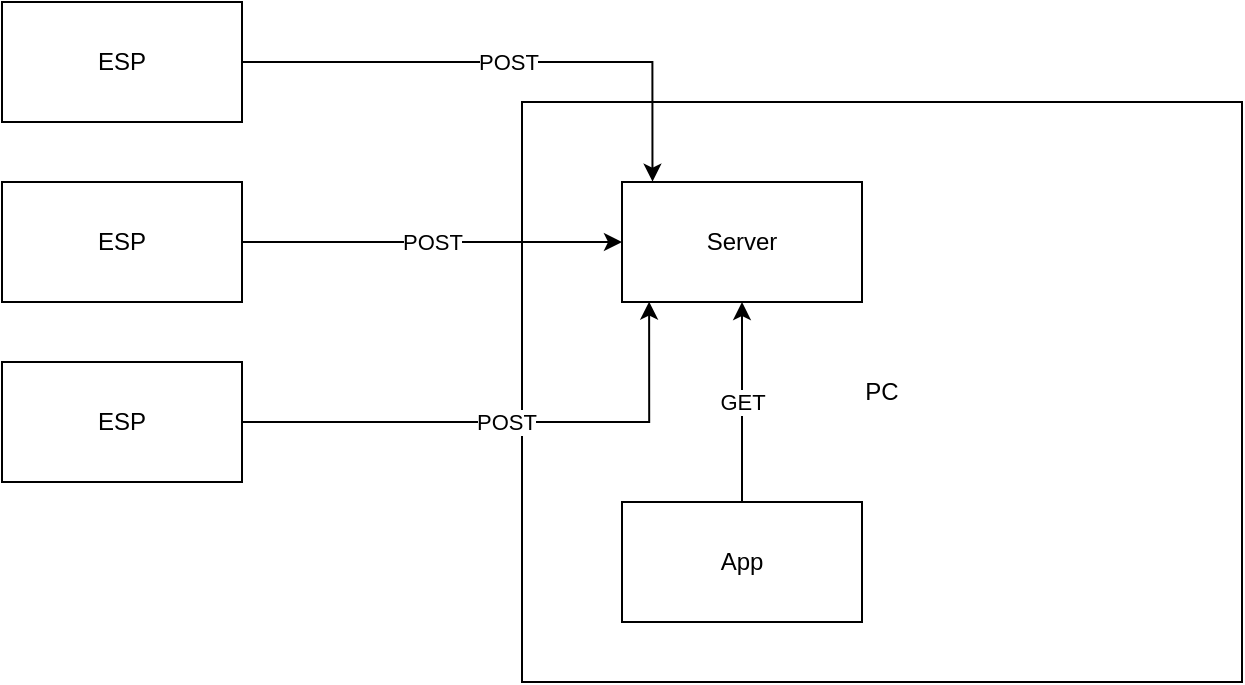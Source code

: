 <mxfile version="20.8.20" type="github" pages="7">
  <diagram name="Flow" id="JGWFm--xhnfJ3izavDUy">
    <mxGraphModel dx="1050" dy="581" grid="1" gridSize="10" guides="1" tooltips="1" connect="1" arrows="1" fold="1" page="1" pageScale="1" pageWidth="4681" pageHeight="3300" math="0" shadow="0">
      <root>
        <mxCell id="0" />
        <mxCell id="1" parent="0" />
        <mxCell id="QZ5ynfMlYQsXyKUYGWSf-6" value="PC" style="rounded=0;whiteSpace=wrap;html=1;" parent="1" vertex="1">
          <mxGeometry x="400" y="90" width="360" height="290" as="geometry" />
        </mxCell>
        <mxCell id="QZ5ynfMlYQsXyKUYGWSf-4" value="POST" style="edgeStyle=orthogonalEdgeStyle;rounded=0;orthogonalLoop=1;jettySize=auto;html=1;entryX=0;entryY=0.5;entryDx=0;entryDy=0;" parent="1" source="QZ5ynfMlYQsXyKUYGWSf-1" target="QZ5ynfMlYQsXyKUYGWSf-2" edge="1">
          <mxGeometry relative="1" as="geometry" />
        </mxCell>
        <mxCell id="QZ5ynfMlYQsXyKUYGWSf-1" value="ESP" style="rounded=0;whiteSpace=wrap;html=1;" parent="1" vertex="1">
          <mxGeometry x="140" y="130" width="120" height="60" as="geometry" />
        </mxCell>
        <mxCell id="QZ5ynfMlYQsXyKUYGWSf-2" value="Server" style="rounded=0;whiteSpace=wrap;html=1;" parent="1" vertex="1">
          <mxGeometry x="450" y="130" width="120" height="60" as="geometry" />
        </mxCell>
        <mxCell id="QZ5ynfMlYQsXyKUYGWSf-5" value="GET" style="edgeStyle=orthogonalEdgeStyle;rounded=0;orthogonalLoop=1;jettySize=auto;html=1;entryX=0.5;entryY=1;entryDx=0;entryDy=0;" parent="1" source="QZ5ynfMlYQsXyKUYGWSf-3" target="QZ5ynfMlYQsXyKUYGWSf-2" edge="1">
          <mxGeometry relative="1" as="geometry">
            <mxPoint as="offset" />
          </mxGeometry>
        </mxCell>
        <mxCell id="QZ5ynfMlYQsXyKUYGWSf-3" value="App" style="rounded=0;whiteSpace=wrap;html=1;" parent="1" vertex="1">
          <mxGeometry x="450" y="290" width="120" height="60" as="geometry" />
        </mxCell>
        <mxCell id="QZ5ynfMlYQsXyKUYGWSf-12" value="POST" style="edgeStyle=orthogonalEdgeStyle;rounded=0;orthogonalLoop=1;jettySize=auto;html=1;entryX=0.127;entryY=-0.003;entryDx=0;entryDy=0;entryPerimeter=0;" parent="1" source="QZ5ynfMlYQsXyKUYGWSf-10" target="QZ5ynfMlYQsXyKUYGWSf-2" edge="1">
          <mxGeometry relative="1" as="geometry" />
        </mxCell>
        <mxCell id="QZ5ynfMlYQsXyKUYGWSf-10" value="ESP" style="rounded=0;whiteSpace=wrap;html=1;" parent="1" vertex="1">
          <mxGeometry x="140" y="40" width="120" height="60" as="geometry" />
        </mxCell>
        <mxCell id="QZ5ynfMlYQsXyKUYGWSf-13" value="POST" style="edgeStyle=orthogonalEdgeStyle;rounded=0;orthogonalLoop=1;jettySize=auto;html=1;exitX=1;exitY=0.5;exitDx=0;exitDy=0;entryX=0.113;entryY=0.997;entryDx=0;entryDy=0;entryPerimeter=0;" parent="1" source="QZ5ynfMlYQsXyKUYGWSf-11" target="QZ5ynfMlYQsXyKUYGWSf-2" edge="1">
          <mxGeometry relative="1" as="geometry" />
        </mxCell>
        <mxCell id="QZ5ynfMlYQsXyKUYGWSf-11" value="ESP" style="rounded=0;whiteSpace=wrap;html=1;" parent="1" vertex="1">
          <mxGeometry x="140" y="220" width="120" height="60" as="geometry" />
        </mxCell>
      </root>
    </mxGraphModel>
  </diagram>
  <diagram id="cjQtR5YNCO2JBYOJCpv0" name="Schematic">
    <mxGraphModel dx="1050" dy="581" grid="1" gridSize="10" guides="1" tooltips="1" connect="1" arrows="1" fold="1" page="1" pageScale="1" pageWidth="4681" pageHeight="3300" math="0" shadow="0">
      <root>
        <mxCell id="0" />
        <mxCell id="1" parent="0" />
        <mxCell id="WanAeCOxv8JQRtzftkt9-1" style="edgeStyle=orthogonalEdgeStyle;rounded=0;orthogonalLoop=1;jettySize=auto;html=1;entryX=0.5;entryY=1;entryDx=0;entryDy=0;" parent="1" source="WanAeCOxv8JQRtzftkt9-5" target="WanAeCOxv8JQRtzftkt9-6" edge="1">
          <mxGeometry relative="1" as="geometry">
            <Array as="points">
              <mxPoint x="315" y="540" />
              <mxPoint x="315" y="540" />
            </Array>
          </mxGeometry>
        </mxCell>
        <mxCell id="WanAeCOxv8JQRtzftkt9-2" style="edgeStyle=orthogonalEdgeStyle;rounded=0;orthogonalLoop=1;jettySize=auto;html=1;entryX=0.5;entryY=1;entryDx=0;entryDy=0;" parent="1" source="WanAeCOxv8JQRtzftkt9-5" target="WanAeCOxv8JQRtzftkt9-8" edge="1">
          <mxGeometry relative="1" as="geometry" />
        </mxCell>
        <mxCell id="WanAeCOxv8JQRtzftkt9-3" style="edgeStyle=orthogonalEdgeStyle;rounded=0;orthogonalLoop=1;jettySize=auto;html=1;entryX=0.5;entryY=1;entryDx=0;entryDy=0;" parent="1" source="WanAeCOxv8JQRtzftkt9-5" target="WanAeCOxv8JQRtzftkt9-7" edge="1">
          <mxGeometry relative="1" as="geometry">
            <Array as="points">
              <mxPoint x="430" y="550" />
              <mxPoint x="430" y="550" />
            </Array>
          </mxGeometry>
        </mxCell>
        <mxCell id="WanAeCOxv8JQRtzftkt9-4" style="edgeStyle=orthogonalEdgeStyle;rounded=0;orthogonalLoop=1;jettySize=auto;html=1;entryX=0;entryY=0.5;entryDx=0;entryDy=0;" parent="1" source="WanAeCOxv8JQRtzftkt9-5" target="WanAeCOxv8JQRtzftkt9-9" edge="1">
          <mxGeometry relative="1" as="geometry">
            <Array as="points">
              <mxPoint x="480" y="595" />
              <mxPoint x="480" y="595" />
            </Array>
          </mxGeometry>
        </mxCell>
        <mxCell id="WanAeCOxv8JQRtzftkt9-5" value="ESP" style="rounded=0;whiteSpace=wrap;html=1;" parent="1" vertex="1">
          <mxGeometry x="270" y="550" width="200" height="110" as="geometry" />
        </mxCell>
        <mxCell id="WanAeCOxv8JQRtzftkt9-6" value="3" style="ellipse;whiteSpace=wrap;html=1;aspect=fixed;" parent="1" vertex="1">
          <mxGeometry x="300" y="450" width="30" height="30" as="geometry" />
        </mxCell>
        <mxCell id="WanAeCOxv8JQRtzftkt9-7" value="1" style="ellipse;whiteSpace=wrap;html=1;aspect=fixed;" parent="1" vertex="1">
          <mxGeometry x="410" y="450" width="30" height="30" as="geometry" />
        </mxCell>
        <mxCell id="WanAeCOxv8JQRtzftkt9-8" value="2" style="ellipse;whiteSpace=wrap;html=1;aspect=fixed;" parent="1" vertex="1">
          <mxGeometry x="355" y="450" width="30" height="30" as="geometry" />
        </mxCell>
        <mxCell id="WanAeCOxv8JQRtzftkt9-9" value="ON" style="ellipse;whiteSpace=wrap;html=1;aspect=fixed;" parent="1" vertex="1">
          <mxGeometry x="540" y="577.5" width="35" height="35" as="geometry" />
        </mxCell>
        <mxCell id="WanAeCOxv8JQRtzftkt9-10" style="edgeStyle=orthogonalEdgeStyle;rounded=0;orthogonalLoop=1;jettySize=auto;html=1;entryX=0.5;entryY=1;entryDx=0;entryDy=0;" parent="1" source="WanAeCOxv8JQRtzftkt9-11" target="WanAeCOxv8JQRtzftkt9-5" edge="1">
          <mxGeometry relative="1" as="geometry" />
        </mxCell>
        <mxCell id="WanAeCOxv8JQRtzftkt9-11" value="Button" style="shape=cylinder3;whiteSpace=wrap;html=1;boundedLbl=1;backgroundOutline=1;size=15;" parent="1" vertex="1">
          <mxGeometry x="355" y="710" width="35" height="40" as="geometry" />
        </mxCell>
      </root>
    </mxGraphModel>
  </diagram>
  <diagram id="k0cFrdaMco8TxiB8p4Js" name="ESP">
    <mxGraphModel dx="1050" dy="581" grid="1" gridSize="10" guides="1" tooltips="1" connect="1" arrows="1" fold="1" page="1" pageScale="1" pageWidth="4681" pageHeight="3300" math="0" shadow="0">
      <root>
        <mxCell id="0" />
        <mxCell id="1" parent="0" />
        <mxCell id="E8PxyVlrsA50kFqL9sC_-5" style="edgeStyle=orthogonalEdgeStyle;rounded=0;orthogonalLoop=1;jettySize=auto;html=1;entryX=0.5;entryY=0;entryDx=0;entryDy=0;" parent="1" source="E8PxyVlrsA50kFqL9sC_-2" target="E8PxyVlrsA50kFqL9sC_-3" edge="1">
          <mxGeometry relative="1" as="geometry" />
        </mxCell>
        <mxCell id="E8PxyVlrsA50kFqL9sC_-2" value="Start" style="rounded=0;whiteSpace=wrap;html=1;" parent="1" vertex="1">
          <mxGeometry x="420" y="60" width="120" height="60" as="geometry" />
        </mxCell>
        <mxCell id="E8PxyVlrsA50kFqL9sC_-7" style="edgeStyle=orthogonalEdgeStyle;rounded=0;orthogonalLoop=1;jettySize=auto;html=1;entryX=0.5;entryY=0;entryDx=0;entryDy=0;" parent="1" source="E8PxyVlrsA50kFqL9sC_-3" target="E8PxyVlrsA50kFqL9sC_-6" edge="1">
          <mxGeometry relative="1" as="geometry" />
        </mxCell>
        <mxCell id="E8PxyVlrsA50kFqL9sC_-3" value="Sleep mode button" style="rounded=0;whiteSpace=wrap;html=1;" parent="1" vertex="1">
          <mxGeometry x="420" y="240" width="120" height="60" as="geometry" />
        </mxCell>
        <mxCell id="E8PxyVlrsA50kFqL9sC_-22" style="edgeStyle=orthogonalEdgeStyle;rounded=0;orthogonalLoop=1;jettySize=auto;html=1;exitX=1;exitY=0.5;exitDx=0;exitDy=0;entryX=0;entryY=0.5;entryDx=0;entryDy=0;" parent="1" source="E8PxyVlrsA50kFqL9sC_-4" target="E8PxyVlrsA50kFqL9sC_-13" edge="1">
          <mxGeometry relative="1" as="geometry" />
        </mxCell>
        <mxCell id="E8PxyVlrsA50kFqL9sC_-4" value="Sleep mode timer" style="rounded=0;whiteSpace=wrap;html=1;" parent="1" vertex="1">
          <mxGeometry x="760" y="410" width="120" height="60" as="geometry" />
        </mxCell>
        <mxCell id="E8PxyVlrsA50kFqL9sC_-9" style="edgeStyle=orthogonalEdgeStyle;rounded=0;orthogonalLoop=1;jettySize=auto;html=1;entryX=0.5;entryY=0;entryDx=0;entryDy=0;" parent="1" source="E8PxyVlrsA50kFqL9sC_-6" target="E8PxyVlrsA50kFqL9sC_-8" edge="1">
          <mxGeometry relative="1" as="geometry" />
        </mxCell>
        <mxCell id="E8PxyVlrsA50kFqL9sC_-6" value="Sleep and wait enter" style="ellipse;whiteSpace=wrap;html=1;" parent="1" vertex="1">
          <mxGeometry x="440" y="330" width="80" height="50" as="geometry" />
        </mxCell>
        <mxCell id="E8PxyVlrsA50kFqL9sC_-11" style="edgeStyle=orthogonalEdgeStyle;rounded=0;orthogonalLoop=1;jettySize=auto;html=1;entryX=0;entryY=0.5;entryDx=0;entryDy=0;" parent="1" source="E8PxyVlrsA50kFqL9sC_-8" target="E8PxyVlrsA50kFqL9sC_-10" edge="1">
          <mxGeometry relative="1" as="geometry" />
        </mxCell>
        <mxCell id="E8PxyVlrsA50kFqL9sC_-15" style="edgeStyle=orthogonalEdgeStyle;rounded=0;orthogonalLoop=1;jettySize=auto;html=1;" parent="1" source="E8PxyVlrsA50kFqL9sC_-8" target="E8PxyVlrsA50kFqL9sC_-10" edge="1">
          <mxGeometry relative="1" as="geometry" />
        </mxCell>
        <mxCell id="E8PxyVlrsA50kFqL9sC_-8" value="Enter button" style="rounded=0;whiteSpace=wrap;html=1;" parent="1" vertex="1">
          <mxGeometry x="420" y="410" width="120" height="60" as="geometry" />
        </mxCell>
        <mxCell id="E8PxyVlrsA50kFqL9sC_-21" style="edgeStyle=orthogonalEdgeStyle;rounded=0;orthogonalLoop=1;jettySize=auto;html=1;entryX=0;entryY=0.5;entryDx=0;entryDy=0;" parent="1" source="E8PxyVlrsA50kFqL9sC_-10" target="E8PxyVlrsA50kFqL9sC_-4" edge="1">
          <mxGeometry relative="1" as="geometry" />
        </mxCell>
        <mxCell id="E8PxyVlrsA50kFqL9sC_-10" value="Wake up" style="rounded=0;whiteSpace=wrap;html=1;" parent="1" vertex="1">
          <mxGeometry x="590" y="410" width="120" height="60" as="geometry" />
        </mxCell>
        <mxCell id="E8PxyVlrsA50kFqL9sC_-24" value="" style="edgeStyle=orthogonalEdgeStyle;rounded=0;orthogonalLoop=1;jettySize=auto;html=1;" parent="1" source="E8PxyVlrsA50kFqL9sC_-13" target="E8PxyVlrsA50kFqL9sC_-14" edge="1">
          <mxGeometry relative="1" as="geometry" />
        </mxCell>
        <mxCell id="E8PxyVlrsA50kFqL9sC_-13" value="Sleep and wait 14s" style="ellipse;whiteSpace=wrap;html=1;" parent="1" vertex="1">
          <mxGeometry x="980" y="415" width="80" height="50" as="geometry" />
        </mxCell>
        <mxCell id="E8PxyVlrsA50kFqL9sC_-30" value="" style="edgeStyle=orthogonalEdgeStyle;rounded=0;orthogonalLoop=1;jettySize=auto;html=1;" parent="1" source="E8PxyVlrsA50kFqL9sC_-14" target="E8PxyVlrsA50kFqL9sC_-29" edge="1">
          <mxGeometry relative="1" as="geometry" />
        </mxCell>
        <mxCell id="E8PxyVlrsA50kFqL9sC_-14" value="Wake up" style="rounded=0;whiteSpace=wrap;html=1;" parent="1" vertex="1">
          <mxGeometry x="960" y="320" width="120" height="60" as="geometry" />
        </mxCell>
        <mxCell id="E8PxyVlrsA50kFqL9sC_-33" value="" style="edgeStyle=orthogonalEdgeStyle;rounded=0;orthogonalLoop=1;jettySize=auto;html=1;" parent="1" source="E8PxyVlrsA50kFqL9sC_-26" target="E8PxyVlrsA50kFqL9sC_-32" edge="1">
          <mxGeometry relative="1" as="geometry" />
        </mxCell>
        <mxCell id="E8PxyVlrsA50kFqL9sC_-26" value="Smartconfig" style="rounded=0;whiteSpace=wrap;html=1;" parent="1" vertex="1">
          <mxGeometry x="960" y="60" width="120" height="60" as="geometry" />
        </mxCell>
        <mxCell id="E8PxyVlrsA50kFqL9sC_-31" value="Need" style="edgeStyle=orthogonalEdgeStyle;rounded=0;orthogonalLoop=1;jettySize=auto;html=1;" parent="1" source="E8PxyVlrsA50kFqL9sC_-29" target="E8PxyVlrsA50kFqL9sC_-26" edge="1">
          <mxGeometry relative="1" as="geometry" />
        </mxCell>
        <mxCell id="E8PxyVlrsA50kFqL9sC_-34" value="Not need" style="edgeStyle=orthogonalEdgeStyle;rounded=0;orthogonalLoop=1;jettySize=auto;html=1;" parent="1" source="E8PxyVlrsA50kFqL9sC_-29" edge="1">
          <mxGeometry relative="1" as="geometry">
            <mxPoint x="930" y="90" as="targetPoint" />
          </mxGeometry>
        </mxCell>
        <mxCell id="E8PxyVlrsA50kFqL9sC_-29" value="Check need&lt;br&gt;smart config" style="rhombus;whiteSpace=wrap;html=1;" parent="1" vertex="1">
          <mxGeometry x="960" y="190" width="120" height="80" as="geometry" />
        </mxCell>
        <mxCell id="E8PxyVlrsA50kFqL9sC_-36" value="" style="edgeStyle=orthogonalEdgeStyle;rounded=0;orthogonalLoop=1;jettySize=auto;html=1;" parent="1" source="E8PxyVlrsA50kFqL9sC_-32" target="E8PxyVlrsA50kFqL9sC_-35" edge="1">
          <mxGeometry relative="1" as="geometry" />
        </mxCell>
        <mxCell id="E8PxyVlrsA50kFqL9sC_-32" value="Measure" style="rounded=0;whiteSpace=wrap;html=1;" parent="1" vertex="1">
          <mxGeometry x="760" y="60" width="120" height="60" as="geometry" />
        </mxCell>
        <mxCell id="E8PxyVlrsA50kFqL9sC_-38" value="" style="edgeStyle=orthogonalEdgeStyle;rounded=0;orthogonalLoop=1;jettySize=auto;html=1;" parent="1" source="E8PxyVlrsA50kFqL9sC_-35" target="E8PxyVlrsA50kFqL9sC_-37" edge="1">
          <mxGeometry relative="1" as="geometry" />
        </mxCell>
        <mxCell id="E8PxyVlrsA50kFqL9sC_-35" value="POST measure to server" style="rounded=0;whiteSpace=wrap;html=1;" parent="1" vertex="1">
          <mxGeometry x="760" y="195" width="120" height="60" as="geometry" />
        </mxCell>
        <mxCell id="E8PxyVlrsA50kFqL9sC_-40" value="" style="edgeStyle=orthogonalEdgeStyle;rounded=0;orthogonalLoop=1;jettySize=auto;html=1;" parent="1" source="E8PxyVlrsA50kFqL9sC_-37" target="E8PxyVlrsA50kFqL9sC_-39" edge="1">
          <mxGeometry relative="1" as="geometry" />
        </mxCell>
        <mxCell id="E8PxyVlrsA50kFqL9sC_-37" value="UPDATE setpoint and check" style="rounded=0;whiteSpace=wrap;html=1;" parent="1" vertex="1">
          <mxGeometry x="760" y="320" width="120" height="60" as="geometry" />
        </mxCell>
        <mxCell id="FXut7fJmau5N69epo5gq-1" style="edgeStyle=orthogonalEdgeStyle;rounded=0;orthogonalLoop=1;jettySize=auto;html=1;entryX=1;entryY=0.5;entryDx=0;entryDy=0;" parent="1" source="E8PxyVlrsA50kFqL9sC_-39" target="E8PxyVlrsA50kFqL9sC_-3" edge="1">
          <mxGeometry relative="1" as="geometry">
            <Array as="points">
              <mxPoint x="640" y="270" />
            </Array>
          </mxGeometry>
        </mxCell>
        <mxCell id="E8PxyVlrsA50kFqL9sC_-39" value="Alarm, led" style="rounded=0;whiteSpace=wrap;html=1;" parent="1" vertex="1">
          <mxGeometry x="590" y="320" width="120" height="60" as="geometry" />
        </mxCell>
      </root>
    </mxGraphModel>
  </diagram>
  <diagram id="Sp3SKM4nvRcKV-FGY2xr" name="Server">
    <mxGraphModel dx="1050" dy="581" grid="1" gridSize="10" guides="1" tooltips="1" connect="1" arrows="1" fold="1" page="1" pageScale="1" pageWidth="4681" pageHeight="3300" math="0" shadow="0">
      <root>
        <mxCell id="0" />
        <mxCell id="1" parent="0" />
        <mxCell id="kVqAlKhhN5eJiLKBb5Fw-6" style="edgeStyle=orthogonalEdgeStyle;rounded=0;orthogonalLoop=1;jettySize=auto;html=1;exitX=1;exitY=0.5;exitDx=0;exitDy=0;entryX=0.5;entryY=0;entryDx=0;entryDy=0;" parent="1" target="kVqAlKhhN5eJiLKBb5Fw-3" edge="1">
          <mxGeometry relative="1" as="geometry">
            <mxPoint x="610" y="150" as="sourcePoint" />
          </mxGeometry>
        </mxCell>
        <mxCell id="cUFqzIvpJTK2mYLPF9I6-11" style="edgeStyle=orthogonalEdgeStyle;rounded=0;orthogonalLoop=1;jettySize=auto;html=1;entryX=0.5;entryY=0;entryDx=0;entryDy=0;strokeColor=#000000;strokeWidth=1;fontSize=21;fontColor=#000000;" parent="1" source="kVqAlKhhN5eJiLKBb5Fw-2" target="kVqAlKhhN5eJiLKBb5Fw-52" edge="1">
          <mxGeometry relative="1" as="geometry" />
        </mxCell>
        <mxCell id="kVqAlKhhN5eJiLKBb5Fw-2" value="nút bấm&amp;nbsp;" style="rounded=0;whiteSpace=wrap;html=1;" parent="1" vertex="1">
          <mxGeometry x="330" y="230" width="150" height="60" as="geometry" />
        </mxCell>
        <mxCell id="cUFqzIvpJTK2mYLPF9I6-14" value="" style="edgeStyle=orthogonalEdgeStyle;rounded=0;orthogonalLoop=1;jettySize=auto;html=1;strokeColor=#000000;strokeWidth=1;fontSize=21;fontColor=#000000;" parent="1" source="kVqAlKhhN5eJiLKBb5Fw-3" target="cUFqzIvpJTK2mYLPF9I6-13" edge="1">
          <mxGeometry relative="1" as="geometry" />
        </mxCell>
        <mxCell id="kVqAlKhhN5eJiLKBb5Fw-3" value="gửi yêu cầu config" style="rounded=0;whiteSpace=wrap;html=1;" parent="1" vertex="1">
          <mxGeometry x="660" y="240" width="150" height="60" as="geometry" />
        </mxCell>
        <mxCell id="kVqAlKhhN5eJiLKBb5Fw-22" value="End" style="ellipse;whiteSpace=wrap;html=1;" parent="1" vertex="1">
          <mxGeometry x="370" y="680" width="70" height="40" as="geometry" />
        </mxCell>
        <mxCell id="cUFqzIvpJTK2mYLPF9I6-21" value="" style="edgeStyle=orthogonalEdgeStyle;rounded=0;orthogonalLoop=1;jettySize=auto;html=1;strokeColor=#000000;strokeWidth=1;fontSize=21;fontColor=#000000;" parent="1" source="kVqAlKhhN5eJiLKBb5Fw-52" target="cUFqzIvpJTK2mYLPF9I6-18" edge="1">
          <mxGeometry relative="1" as="geometry" />
        </mxCell>
        <mxCell id="kVqAlKhhN5eJiLKBb5Fw-52" value="lấy giá trị cảm biến, nhiệt độ cảm biến ổn định trong 14s (MCU đang ngủ)" style="rounded=0;whiteSpace=wrap;html=1;" parent="1" vertex="1">
          <mxGeometry x="330" y="330" width="150" height="60" as="geometry" />
        </mxCell>
        <mxCell id="cUFqzIvpJTK2mYLPF9I6-9" value="" style="edgeStyle=orthogonalEdgeStyle;rounded=0;orthogonalLoop=1;jettySize=auto;html=1;strokeColor=#000000;strokeWidth=1;fontSize=21;fontColor=#000000;" parent="1" source="kVqAlKhhN5eJiLKBb5Fw-57" target="cUFqzIvpJTK2mYLPF9I6-8" edge="1">
          <mxGeometry relative="1" as="geometry" />
        </mxCell>
        <mxCell id="kVqAlKhhN5eJiLKBb5Fw-57" value="lưu dữ liệu lên server, báo ngưỡng&amp;nbsp;" style="rounded=0;whiteSpace=wrap;html=1;" parent="1" vertex="1">
          <mxGeometry x="330" y="500" width="150" height="50" as="geometry" />
        </mxCell>
        <mxCell id="cUFqzIvpJTK2mYLPF9I6-1" value="bắt đầu&amp;nbsp;" style="ellipse;whiteSpace=wrap;html=1;fontSize=21;fontColor=#000000;" parent="1" vertex="1">
          <mxGeometry x="490" y="110" width="120" height="80" as="geometry" />
        </mxCell>
        <mxCell id="cUFqzIvpJTK2mYLPF9I6-3" style="edgeStyle=orthogonalEdgeStyle;rounded=0;orthogonalLoop=1;jettySize=auto;html=1;exitX=0;exitY=0.5;exitDx=0;exitDy=0;entryX=0.5;entryY=0;entryDx=0;entryDy=0;" parent="1" source="cUFqzIvpJTK2mYLPF9I6-1" target="kVqAlKhhN5eJiLKBb5Fw-2" edge="1">
          <mxGeometry relative="1" as="geometry">
            <mxPoint x="320" y="120" as="sourcePoint" />
            <mxPoint x="445" y="220" as="targetPoint" />
            <Array as="points">
              <mxPoint x="405" y="150" />
            </Array>
          </mxGeometry>
        </mxCell>
        <mxCell id="cUFqzIvpJTK2mYLPF9I6-12" value="" style="edgeStyle=orthogonalEdgeStyle;rounded=0;orthogonalLoop=1;jettySize=auto;html=1;strokeColor=#000000;strokeWidth=1;fontSize=21;fontColor=#000000;" parent="1" source="cUFqzIvpJTK2mYLPF9I6-8" target="kVqAlKhhN5eJiLKBb5Fw-22" edge="1">
          <mxGeometry relative="1" as="geometry" />
        </mxCell>
        <mxCell id="cUFqzIvpJTK2mYLPF9I6-8" value="giám sát giá trị nhiệt độ bằng thingspeak&amp;nbsp;" style="rounded=0;whiteSpace=wrap;html=1;" parent="1" vertex="1">
          <mxGeometry x="345" y="590" width="120" height="60" as="geometry" />
        </mxCell>
        <mxCell id="cUFqzIvpJTK2mYLPF9I6-13" value="xác nhận địa chỉ IP server&amp;nbsp;" style="whiteSpace=wrap;html=1;rounded=0;" parent="1" vertex="1">
          <mxGeometry x="660" y="320" width="150" height="60" as="geometry" />
        </mxCell>
        <mxCell id="cUFqzIvpJTK2mYLPF9I6-19" value="" style="edgeStyle=orthogonalEdgeStyle;rounded=0;orthogonalLoop=1;jettySize=auto;html=1;strokeColor=#000000;strokeWidth=1;fontSize=21;fontColor=#000000;" parent="1" source="cUFqzIvpJTK2mYLPF9I6-18" target="kVqAlKhhN5eJiLKBb5Fw-57" edge="1">
          <mxGeometry relative="1" as="geometry" />
        </mxCell>
        <mxCell id="cUFqzIvpJTK2mYLPF9I6-18" value="sau 14s, MCU active, gửi dữ liệu, báo ngưỡng" style="rounded=0;whiteSpace=wrap;html=1;" parent="1" vertex="1">
          <mxGeometry x="330" y="410" width="150" height="60" as="geometry" />
        </mxCell>
      </root>
    </mxGraphModel>
  </diagram>
  <diagram id="gz0ATo-BQE6JOpmiFWDp" name="Page-5">
    <mxGraphModel dx="1050" dy="581" grid="1" gridSize="10" guides="1" tooltips="1" connect="1" arrows="1" fold="1" page="1" pageScale="1" pageWidth="3300" pageHeight="4681" math="0" shadow="0">
      <root>
        <mxCell id="0" />
        <mxCell id="1" parent="0" />
        <mxCell id="fh64cuo8HLMkIdc7Rt8i-1" value="" style="points=[];aspect=fixed;html=1;align=center;shadow=0;dashed=0;image;image=img/lib/allied_telesis/computer_and_terminals/Personal_Computer_with_Server.svg;" parent="1" vertex="1">
          <mxGeometry x="490" y="426.3" width="142.4" height="142.4" as="geometry" />
        </mxCell>
        <mxCell id="fh64cuo8HLMkIdc7Rt8i-3" value="" style="image;html=1;image=img/lib/clip_art/networking/Wireless_Router_128x128.png" parent="1" vertex="1">
          <mxGeometry x="470" y="170" width="80" height="80" as="geometry" />
        </mxCell>
        <mxCell id="fh64cuo8HLMkIdc7Rt8i-8" value="" style="endArrow=classic;startArrow=classic;html=1;rounded=0;exitX=1.007;exitY=0.15;exitDx=0;exitDy=0;exitPerimeter=0;entryX=0;entryY=0.75;entryDx=0;entryDy=0;strokeWidth=3;dashed=1;strokeColor=#82b366;fillColor=#d5e8d4;" parent="1" source="fh64cuo8HLMkIdc7Rt8i-7" target="fh64cuo8HLMkIdc7Rt8i-3" edge="1">
          <mxGeometry width="50" height="50" relative="1" as="geometry">
            <mxPoint x="370" y="290" as="sourcePoint" />
            <mxPoint x="420" y="240" as="targetPoint" />
          </mxGeometry>
        </mxCell>
        <mxCell id="fh64cuo8HLMkIdc7Rt8i-26" value="Wi-Fi" style="edgeLabel;html=1;align=center;verticalAlign=middle;resizable=0;points=[];fontSize=22;fontColor=#97D077;" parent="fh64cuo8HLMkIdc7Rt8i-8" vertex="1" connectable="0">
          <mxGeometry x="-0.161" y="-6" relative="1" as="geometry">
            <mxPoint x="-1" as="offset" />
          </mxGeometry>
        </mxCell>
        <mxCell id="fh64cuo8HLMkIdc7Rt8i-17" value="" style="endArrow=classic;startArrow=classic;html=1;rounded=0;exitX=1;exitY=0.25;exitDx=0;exitDy=0;entryX=0.25;entryY=1;entryDx=0;entryDy=0;strokeWidth=3;dashed=1;strokeColor=#82b366;fillColor=#d5e8d4;" parent="1" source="fh64cuo8HLMkIdc7Rt8i-14" target="fh64cuo8HLMkIdc7Rt8i-3" edge="1">
          <mxGeometry width="50" height="50" relative="1" as="geometry">
            <mxPoint x="290" y="372" as="sourcePoint" />
            <mxPoint x="520" y="303" as="targetPoint" />
          </mxGeometry>
        </mxCell>
        <mxCell id="fh64cuo8HLMkIdc7Rt8i-27" value="Wi-Fi" style="edgeLabel;html=1;align=center;verticalAlign=middle;resizable=0;points=[];fontSize=22;fontColor=#97D077;" parent="fh64cuo8HLMkIdc7Rt8i-17" vertex="1" connectable="0">
          <mxGeometry x="-0.123" relative="1" as="geometry">
            <mxPoint as="offset" />
          </mxGeometry>
        </mxCell>
        <mxCell id="fh64cuo8HLMkIdc7Rt8i-18" value="" style="endArrow=classic;startArrow=classic;html=1;rounded=0;entryX=0.5;entryY=1;entryDx=0;entryDy=0;strokeWidth=3;dashed=1;strokeColor=#82b366;fillColor=#d5e8d4;" parent="1" source="fh64cuo8HLMkIdc7Rt8i-1" target="fh64cuo8HLMkIdc7Rt8i-3" edge="1">
          <mxGeometry width="50" height="50" relative="1" as="geometry">
            <mxPoint x="310" y="568.7" as="sourcePoint" />
            <mxPoint x="470" y="353.7" as="targetPoint" />
          </mxGeometry>
        </mxCell>
        <mxCell id="fh64cuo8HLMkIdc7Rt8i-28" value="Wi-Fi" style="edgeLabel;html=1;align=center;verticalAlign=middle;resizable=0;points=[];fontSize=22;fontColor=#97D077;" parent="fh64cuo8HLMkIdc7Rt8i-18" vertex="1" connectable="0">
          <mxGeometry x="-0.257" y="-2" relative="1" as="geometry">
            <mxPoint as="offset" />
          </mxGeometry>
        </mxCell>
        <mxCell id="fh64cuo8HLMkIdc7Rt8i-22" value="" style="endArrow=classic;startArrow=classic;html=1;rounded=0;exitX=0;exitY=0.25;exitDx=0;exitDy=0;strokeWidth=3;dashed=1;strokeColor=#82b366;fillColor=#d5e8d4;entryX=0.75;entryY=1;entryDx=0;entryDy=0;" parent="1" source="fh64cuo8HLMkIdc7Rt8i-23" target="fh64cuo8HLMkIdc7Rt8i-3" edge="1">
          <mxGeometry width="50" height="50" relative="1" as="geometry">
            <mxPoint x="-10" y="30" as="sourcePoint" />
            <mxPoint x="90" y="-30" as="targetPoint" />
          </mxGeometry>
        </mxCell>
        <mxCell id="fh64cuo8HLMkIdc7Rt8i-29" value="Wi-Fi" style="edgeLabel;html=1;align=center;verticalAlign=middle;resizable=0;points=[];fontSize=22;fontColor=#97D077;" parent="fh64cuo8HLMkIdc7Rt8i-22" vertex="1" connectable="0">
          <mxGeometry x="0.181" y="4" relative="1" as="geometry">
            <mxPoint as="offset" />
          </mxGeometry>
        </mxCell>
        <mxCell id="fh64cuo8HLMkIdc7Rt8i-35" value="" style="endArrow=classic;startArrow=classic;html=1;rounded=0;exitX=0;exitY=0.5;exitDx=0;exitDy=0;strokeWidth=3;dashed=1;strokeColor=#82b366;fillColor=#d5e8d4;entryX=1;entryY=0.75;entryDx=0;entryDy=0;" parent="1" source="fh64cuo8HLMkIdc7Rt8i-33" target="fh64cuo8HLMkIdc7Rt8i-3" edge="1">
          <mxGeometry width="50" height="50" relative="1" as="geometry">
            <mxPoint x="830" y="280" as="sourcePoint" />
            <mxPoint x="560" y="195" as="targetPoint" />
          </mxGeometry>
        </mxCell>
        <mxCell id="fh64cuo8HLMkIdc7Rt8i-36" value="Wi-Fi" style="edgeLabel;html=1;align=center;verticalAlign=middle;resizable=0;points=[];fontSize=22;fontColor=#97D077;" parent="fh64cuo8HLMkIdc7Rt8i-35" vertex="1" connectable="0">
          <mxGeometry x="0.181" y="4" relative="1" as="geometry">
            <mxPoint as="offset" />
          </mxGeometry>
        </mxCell>
        <mxCell id="fh64cuo8HLMkIdc7Rt8i-7" value="" style="shape=image;html=1;verticalAlign=top;verticalLabelPosition=bottom;labelBackgroundColor=#ffffff;imageAspect=0;aspect=fixed;image=https://cdn4.iconfinder.com/data/icons/vecico-connectivity/288/radio-128.png" parent="1" vertex="1">
          <mxGeometry x="180" y="280" width="60" height="60" as="geometry" />
        </mxCell>
        <mxCell id="fh64cuo8HLMkIdc7Rt8i-14" value="" style="shape=image;html=1;verticalAlign=top;verticalLabelPosition=bottom;labelBackgroundColor=#ffffff;imageAspect=0;aspect=fixed;image=https://cdn4.iconfinder.com/data/icons/vecico-connectivity/288/radio-128.png" parent="1" vertex="1">
          <mxGeometry x="270" y="450" width="60" height="60" as="geometry" />
        </mxCell>
        <mxCell id="fh64cuo8HLMkIdc7Rt8i-15" value="" style="verticalLabelPosition=bottom;sketch=0;html=1;fillColor=#A153A0;strokeColor=#ffffff;verticalAlign=top;align=center;points=[[0,0.5,0],[0.125,0.25,0],[0.25,0,0],[0.5,0,0],[0.75,0,0],[0.875,0.25,0],[1,0.5,0],[0.875,0.75,0],[0.75,1,0],[0.5,1,0],[0.125,0.75,0]];pointerEvents=1;shape=mxgraph.cisco_safe.compositeIcon;bgIcon=mxgraph.cisco_safe.design.blank_device;resIcon=mxgraph.cisco_safe.design.sensor;" parent="1" vertex="1">
          <mxGeometry x="275" y="500" width="50" height="45" as="geometry" />
        </mxCell>
        <mxCell id="fh64cuo8HLMkIdc7Rt8i-9" value="" style="verticalLabelPosition=bottom;sketch=0;html=1;fillColor=#A153A0;strokeColor=#ffffff;verticalAlign=top;align=center;points=[[0,0.5,0],[0.125,0.25,0],[0.25,0,0],[0.5,0,0],[0.75,0,0],[0.875,0.25,0],[1,0.5,0],[0.875,0.75,0],[0.75,1,0],[0.5,1,0],[0.125,0.75,0]];pointerEvents=1;shape=mxgraph.cisco_safe.compositeIcon;bgIcon=mxgraph.cisco_safe.design.blank_device;resIcon=mxgraph.cisco_safe.design.sensor;" parent="1" vertex="1">
          <mxGeometry x="185" y="330" width="50" height="45" as="geometry" />
        </mxCell>
        <mxCell id="fh64cuo8HLMkIdc7Rt8i-23" value="" style="shape=image;html=1;verticalAlign=top;verticalLabelPosition=bottom;labelBackgroundColor=#ffffff;imageAspect=0;aspect=fixed;image=https://cdn4.iconfinder.com/data/icons/vecico-connectivity/288/radio-128.png" parent="1" vertex="1">
          <mxGeometry x="730" y="400" width="60" height="60" as="geometry" />
        </mxCell>
        <mxCell id="fh64cuo8HLMkIdc7Rt8i-24" value="" style="verticalLabelPosition=bottom;sketch=0;html=1;fillColor=#A153A0;strokeColor=#ffffff;verticalAlign=top;align=center;points=[[0,0.5,0],[0.125,0.25,0],[0.25,0,0],[0.5,0,0],[0.75,0,0],[0.875,0.25,0],[1,0.5,0],[0.875,0.75,0],[0.75,1,0],[0.5,1,0],[0.125,0.75,0]];pointerEvents=1;shape=mxgraph.cisco_safe.compositeIcon;bgIcon=mxgraph.cisco_safe.design.blank_device;resIcon=mxgraph.cisco_safe.design.sensor;" parent="1" vertex="1">
          <mxGeometry x="735" y="450" width="50" height="45" as="geometry" />
        </mxCell>
        <mxCell id="fh64cuo8HLMkIdc7Rt8i-33" value="" style="shape=image;html=1;verticalAlign=top;verticalLabelPosition=bottom;labelBackgroundColor=#ffffff;imageAspect=0;aspect=fixed;image=https://cdn4.iconfinder.com/data/icons/vecico-connectivity/288/radio-128.png" parent="1" vertex="1">
          <mxGeometry x="810" y="305" width="60" height="60" as="geometry" />
        </mxCell>
        <mxCell id="fh64cuo8HLMkIdc7Rt8i-34" value="" style="verticalLabelPosition=bottom;sketch=0;html=1;fillColor=#A153A0;strokeColor=#ffffff;verticalAlign=top;align=center;points=[[0,0.5,0],[0.125,0.25,0],[0.25,0,0],[0.5,0,0],[0.75,0,0],[0.875,0.25,0],[1,0.5,0],[0.875,0.75,0],[0.75,1,0],[0.5,1,0],[0.125,0.75,0]];pointerEvents=1;shape=mxgraph.cisco_safe.compositeIcon;bgIcon=mxgraph.cisco_safe.design.blank_device;resIcon=mxgraph.cisco_safe.design.sensor;" parent="1" vertex="1">
          <mxGeometry x="815" y="355" width="50" height="45" as="geometry" />
        </mxCell>
        <mxCell id="2wny8hc-ap7-2RmzJTV7-1" value="&lt;font style=&quot;font-size: 16px;&quot;&gt;SENSOR NODE&amp;nbsp;&lt;/font&gt;" style="text;html=1;align=center;verticalAlign=middle;resizable=0;points=[];autosize=1;strokeColor=none;fillColor=none;fontSize=22;fontColor=#000000;" parent="1" vertex="1">
          <mxGeometry x="150" y="386.3" width="150" height="40" as="geometry" />
        </mxCell>
        <mxCell id="2wny8hc-ap7-2RmzJTV7-2" value="&lt;font style=&quot;font-size: 16px;&quot;&gt;SENSOR NODE&amp;nbsp;&lt;/font&gt;" style="text;html=1;align=center;verticalAlign=middle;resizable=0;points=[];autosize=1;strokeColor=none;fillColor=none;fontSize=22;fontColor=#000000;" parent="1" vertex="1">
          <mxGeometry x="235" y="545" width="150" height="40" as="geometry" />
        </mxCell>
        <mxCell id="2wny8hc-ap7-2RmzJTV7-3" value="&lt;font style=&quot;font-size: 16px;&quot;&gt;SENSOR NODE&amp;nbsp;&lt;/font&gt;" style="text;html=1;align=center;verticalAlign=middle;resizable=0;points=[];autosize=1;strokeColor=none;fillColor=none;fontSize=22;fontColor=#000000;" parent="1" vertex="1">
          <mxGeometry x="715" y="500" width="150" height="40" as="geometry" />
        </mxCell>
        <mxCell id="2wny8hc-ap7-2RmzJTV7-4" value="&lt;font style=&quot;font-size: 16px;&quot;&gt;SENSOR NODE&amp;nbsp;&lt;/font&gt;" style="text;html=1;align=center;verticalAlign=middle;resizable=0;points=[];autosize=1;strokeColor=none;fillColor=none;fontSize=22;fontColor=#000000;" parent="1" vertex="1">
          <mxGeometry x="830" y="400" width="150" height="40" as="geometry" />
        </mxCell>
        <mxCell id="2wny8hc-ap7-2RmzJTV7-5" value="LOCAL SERVER" style="text;html=1;align=center;verticalAlign=middle;resizable=0;points=[];autosize=1;strokeColor=none;fillColor=none;fontSize=16;fontColor=#000000;" parent="1" vertex="1">
          <mxGeometry x="490" y="570" width="150" height="30" as="geometry" />
        </mxCell>
      </root>
    </mxGraphModel>
  </diagram>
  <diagram id="fMTIFfvj2ibR51XMYN0i" name="Page-6">
    <mxGraphModel dx="1050" dy="581" grid="1" gridSize="10" guides="1" tooltips="1" connect="1" arrows="1" fold="1" page="1" pageScale="1" pageWidth="3300" pageHeight="4681" math="0" shadow="0">
      <root>
        <mxCell id="0" />
        <mxCell id="1" parent="0" />
        <mxCell id="FwfnLXmX5ZXRu-7Y34uU-9" value="&lt;font style=&quot;font-size: 21px;&quot;&gt;HTTP&lt;/font&gt;" style="rounded=0;whiteSpace=wrap;html=1;fontSize=16;fillColor=#dae8fc;strokeColor=#6c8ebf;" parent="1" vertex="1">
          <mxGeometry x="580" y="170" width="170" height="60" as="geometry" />
        </mxCell>
        <mxCell id="FwfnLXmX5ZXRu-7Y34uU-11" value="&lt;font style=&quot;font-size: 21px;&quot;&gt;TCP&lt;/font&gt;" style="rounded=0;whiteSpace=wrap;html=1;fontSize=16;fillColor=#ffe6cc;strokeColor=#d79b00;" parent="1" vertex="1">
          <mxGeometry x="580" y="230" width="170" height="60" as="geometry" />
        </mxCell>
        <mxCell id="FwfnLXmX5ZXRu-7Y34uU-12" value="&lt;font style=&quot;font-size: 21px;&quot;&gt;IP&lt;/font&gt;" style="rounded=0;whiteSpace=wrap;html=1;fontSize=16;fillColor=#fff2cc;strokeColor=#d6b656;" parent="1" vertex="1">
          <mxGeometry x="580" y="290" width="170" height="60" as="geometry" />
        </mxCell>
        <mxCell id="FwfnLXmX5ZXRu-7Y34uU-13" value="&lt;span style=&quot;font-size: 21px;&quot;&gt;Wi-Fi&lt;/span&gt;" style="rounded=0;whiteSpace=wrap;html=1;fontSize=16;fillColor=#d5e8d4;strokeColor=#82b366;" parent="1" vertex="1">
          <mxGeometry x="580" y="350" width="170" height="110" as="geometry" />
        </mxCell>
        <mxCell id="FwfnLXmX5ZXRu-7Y34uU-14" value="Application Layer" style="text;html=1;align=center;verticalAlign=middle;resizable=0;points=[];autosize=1;strokeColor=none;fillColor=none;fontSize=21;fontColor=#000000;" parent="1" vertex="1">
          <mxGeometry x="750" y="180" width="180" height="40" as="geometry" />
        </mxCell>
        <mxCell id="FwfnLXmX5ZXRu-7Y34uU-15" value="Transport Layer" style="text;html=1;align=center;verticalAlign=middle;resizable=0;points=[];autosize=1;strokeColor=none;fillColor=none;fontSize=21;fontColor=#000000;" parent="1" vertex="1">
          <mxGeometry x="750" y="230" width="170" height="40" as="geometry" />
        </mxCell>
        <mxCell id="FwfnLXmX5ZXRu-7Y34uU-16" value="Network Layer" style="text;html=1;align=center;verticalAlign=middle;resizable=0;points=[];autosize=1;strokeColor=none;fillColor=none;fontSize=21;fontColor=#000000;" parent="1" vertex="1">
          <mxGeometry x="750" y="300" width="160" height="40" as="geometry" />
        </mxCell>
        <mxCell id="FwfnLXmX5ZXRu-7Y34uU-17" value="Data Link Layer" style="text;html=1;align=center;verticalAlign=middle;resizable=0;points=[];autosize=1;strokeColor=none;fillColor=none;fontSize=21;fontColor=#000000;" parent="1" vertex="1">
          <mxGeometry x="745" y="360" width="170" height="40" as="geometry" />
        </mxCell>
        <mxCell id="FwfnLXmX5ZXRu-7Y34uU-18" value="Physical Layer" style="text;html=1;align=center;verticalAlign=middle;resizable=0;points=[];autosize=1;strokeColor=none;fillColor=none;fontSize=21;fontColor=#000000;" parent="1" vertex="1">
          <mxGeometry x="745" y="410" width="160" height="40" as="geometry" />
        </mxCell>
      </root>
    </mxGraphModel>
  </diagram>
  <diagram id="Qfw-9594mQLGLOsysDz0" name="server-new">
    <mxGraphModel dx="3500" dy="1937" grid="1" gridSize="10" guides="1" tooltips="1" connect="1" arrows="1" fold="1" page="1" pageScale="1" pageWidth="3300" pageHeight="4681" math="0" shadow="0">
      <root>
        <mxCell id="0" />
        <mxCell id="1" parent="0" />
      </root>
    </mxGraphModel>
  </diagram>
</mxfile>
